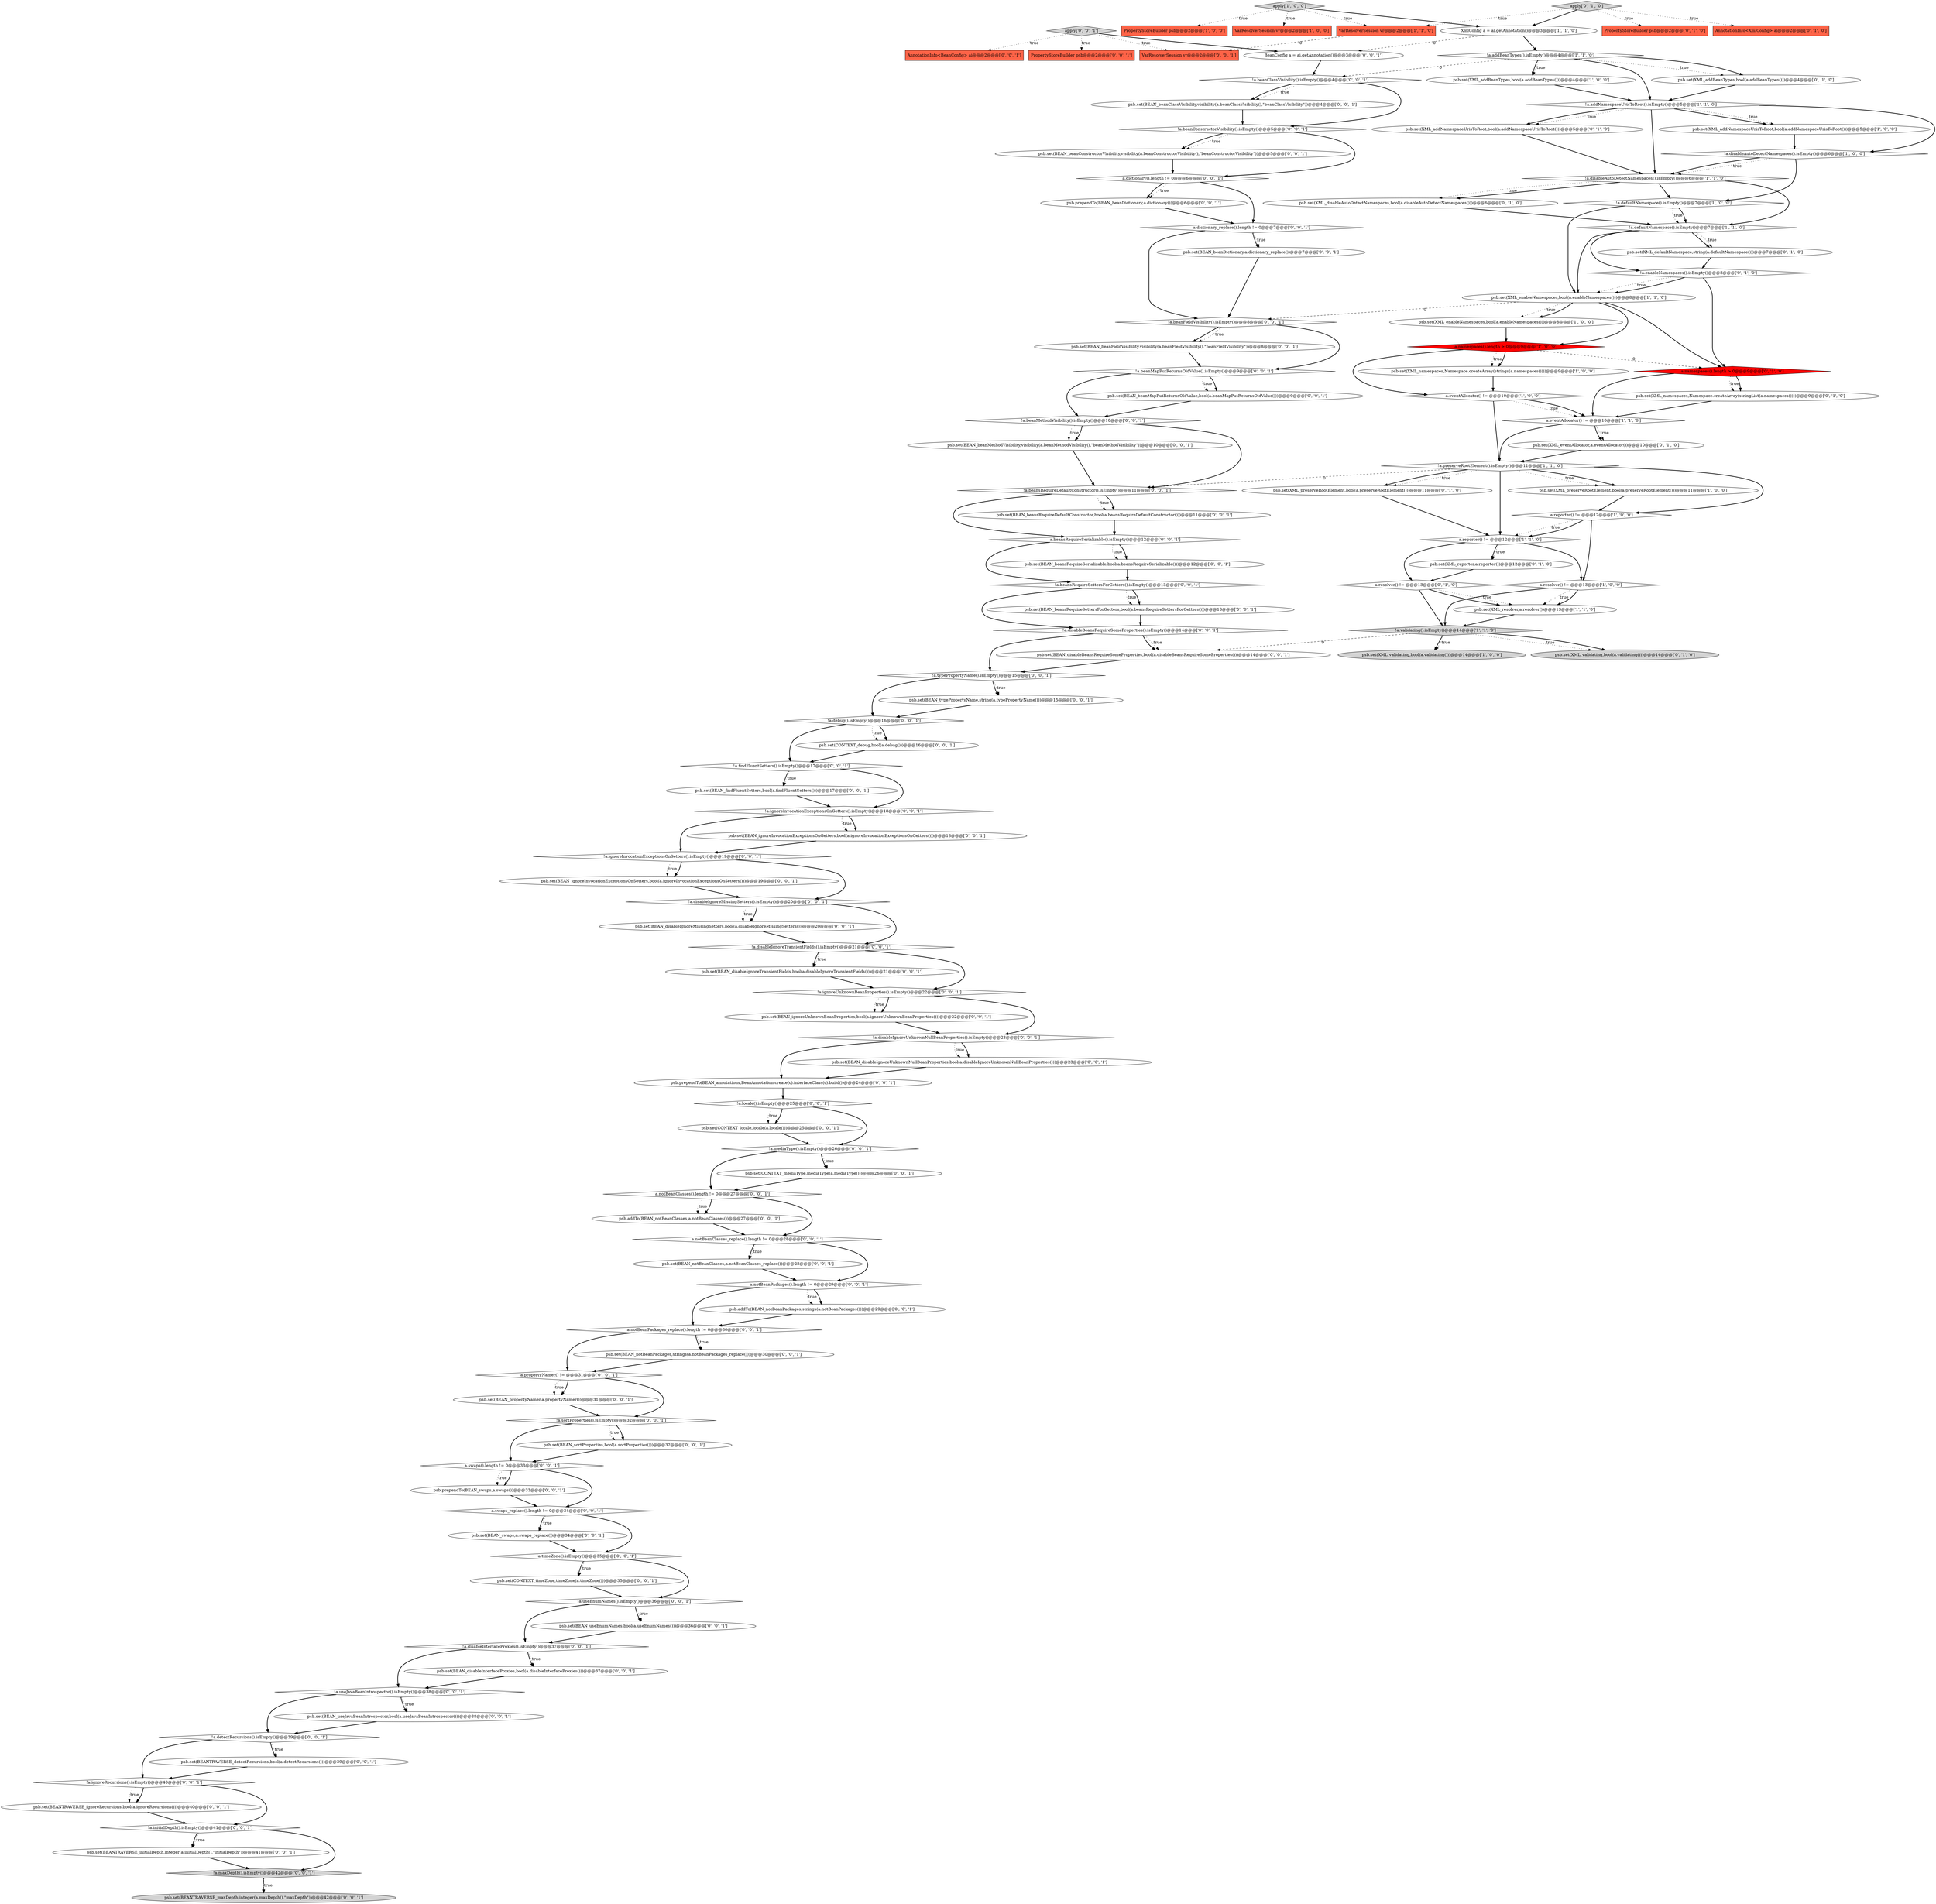digraph {
29 [style = filled, label = "psb.set(XML_disableAutoDetectNamespaces,bool(a.disableAutoDetectNamespaces()))@@@6@@@['0', '1', '0']", fillcolor = white, shape = ellipse image = "AAA0AAABBB2BBB"];
98 [style = filled, label = "!a.beansRequireSettersForGetters().isEmpty()@@@13@@@['0', '0', '1']", fillcolor = white, shape = diamond image = "AAA0AAABBB3BBB"];
72 [style = filled, label = "!a.beanClassVisibility().isEmpty()@@@4@@@['0', '0', '1']", fillcolor = white, shape = diamond image = "AAA0AAABBB3BBB"];
15 [style = filled, label = "apply['1', '0', '0']", fillcolor = lightgray, shape = diamond image = "AAA0AAABBB1BBB"];
114 [style = filled, label = "psb.set(CONTEXT_locale,locale(a.locale()))@@@25@@@['0', '0', '1']", fillcolor = white, shape = ellipse image = "AAA0AAABBB3BBB"];
102 [style = filled, label = "psb.set(BEAN_disableBeansRequireSomeProperties,bool(a.disableBeansRequireSomeProperties()))@@@14@@@['0', '0', '1']", fillcolor = white, shape = ellipse image = "AAA0AAABBB3BBB"];
116 [style = filled, label = "!a.typePropertyName().isEmpty()@@@15@@@['0', '0', '1']", fillcolor = white, shape = diamond image = "AAA0AAABBB3BBB"];
55 [style = filled, label = "psb.set(BEAN_disableIgnoreMissingSetters,bool(a.disableIgnoreMissingSetters()))@@@20@@@['0', '0', '1']", fillcolor = white, shape = ellipse image = "AAA0AAABBB3BBB"];
93 [style = filled, label = "psb.prependTo(BEAN_swaps,a.swaps())@@@33@@@['0', '0', '1']", fillcolor = white, shape = ellipse image = "AAA0AAABBB3BBB"];
38 [style = filled, label = "a.namespaces().length > 0@@@9@@@['0', '1', '0']", fillcolor = red, shape = diamond image = "AAA1AAABBB2BBB"];
107 [style = filled, label = "psb.set(BEANTRAVERSE_initialDepth,integer(a.initialDepth(),\"initialDepth\"))@@@41@@@['0', '0', '1']", fillcolor = white, shape = ellipse image = "AAA0AAABBB3BBB"];
120 [style = filled, label = "a.notBeanClasses().length != 0@@@27@@@['0', '0', '1']", fillcolor = white, shape = diamond image = "AAA0AAABBB3BBB"];
39 [style = filled, label = "psb.set(XML_eventAllocator,a.eventAllocator())@@@10@@@['0', '1', '0']", fillcolor = white, shape = ellipse image = "AAA0AAABBB2BBB"];
101 [style = filled, label = "psb.set(BEAN_beanConstructorVisibility,visibility(a.beanConstructorVisibility(),\"beanConstructorVisibility\"))@@@5@@@['0', '0', '1']", fillcolor = white, shape = ellipse image = "AAA0AAABBB3BBB"];
7 [style = filled, label = "!a.addBeanTypes().isEmpty()@@@4@@@['1', '1', '0']", fillcolor = white, shape = diamond image = "AAA0AAABBB1BBB"];
25 [style = filled, label = "psb.set(XML_enableNamespaces,bool(a.enableNamespaces()))@@@8@@@['1', '1', '0']", fillcolor = white, shape = ellipse image = "AAA0AAABBB1BBB"];
71 [style = filled, label = "psb.prependTo(BEAN_beanDictionary,a.dictionary())@@@6@@@['0', '0', '1']", fillcolor = white, shape = ellipse image = "AAA0AAABBB3BBB"];
122 [style = filled, label = "psb.set(BEAN_ignoreUnknownBeanProperties,bool(a.ignoreUnknownBeanProperties()))@@@22@@@['0', '0', '1']", fillcolor = white, shape = ellipse image = "AAA0AAABBB3BBB"];
88 [style = filled, label = "psb.set(BEANTRAVERSE_ignoreRecursions,bool(a.ignoreRecursions()))@@@40@@@['0', '0', '1']", fillcolor = white, shape = ellipse image = "AAA0AAABBB3BBB"];
50 [style = filled, label = "apply['0', '0', '1']", fillcolor = lightgray, shape = diamond image = "AAA0AAABBB3BBB"];
92 [style = filled, label = "!a.detectRecursions().isEmpty()@@@39@@@['0', '0', '1']", fillcolor = white, shape = diamond image = "AAA0AAABBB3BBB"];
58 [style = filled, label = "psb.addTo(BEAN_notBeanClasses,a.notBeanClasses())@@@27@@@['0', '0', '1']", fillcolor = white, shape = ellipse image = "AAA0AAABBB3BBB"];
41 [style = filled, label = "psb.set(XML_defaultNamespace,string(a.defaultNamespace()))@@@7@@@['0', '1', '0']", fillcolor = white, shape = ellipse image = "AAA0AAABBB2BBB"];
45 [style = filled, label = "!a.debug().isEmpty()@@@16@@@['0', '0', '1']", fillcolor = white, shape = diamond image = "AAA0AAABBB3BBB"];
13 [style = filled, label = "psb.set(XML_preserveRootElement,bool(a.preserveRootElement()))@@@11@@@['1', '0', '0']", fillcolor = white, shape = ellipse image = "AAA0AAABBB1BBB"];
111 [style = filled, label = "psb.set(BEAN_beansRequireSettersForGetters,bool(a.beansRequireSettersForGetters()))@@@13@@@['0', '0', '1']", fillcolor = white, shape = ellipse image = "AAA0AAABBB3BBB"];
84 [style = filled, label = "a.notBeanClasses_replace().length != 0@@@28@@@['0', '0', '1']", fillcolor = white, shape = diamond image = "AAA0AAABBB3BBB"];
86 [style = filled, label = "a.propertyNamer() != @@@31@@@['0', '0', '1']", fillcolor = white, shape = diamond image = "AAA0AAABBB3BBB"];
113 [style = filled, label = "psb.set(CONTEXT_timeZone,timeZone(a.timeZone()))@@@35@@@['0', '0', '1']", fillcolor = white, shape = ellipse image = "AAA0AAABBB3BBB"];
36 [style = filled, label = "PropertyStoreBuilder psb@@@2@@@['0', '1', '0']", fillcolor = tomato, shape = box image = "AAA0AAABBB2BBB"];
12 [style = filled, label = "psb.set(XML_namespaces,Namespace.createArray(strings(a.namespaces())))@@@9@@@['1', '0', '0']", fillcolor = white, shape = ellipse image = "AAA0AAABBB1BBB"];
85 [style = filled, label = "!a.findFluentSetters().isEmpty()@@@17@@@['0', '0', '1']", fillcolor = white, shape = diamond image = "AAA0AAABBB3BBB"];
21 [style = filled, label = "VarResolverSession vr@@@2@@@['1', '1', '0']", fillcolor = tomato, shape = box image = "AAA0AAABBB1BBB"];
83 [style = filled, label = "!a.initialDepth().isEmpty()@@@41@@@['0', '0', '1']", fillcolor = white, shape = diamond image = "AAA0AAABBB3BBB"];
109 [style = filled, label = "!a.beanMapPutReturnsOldValue().isEmpty()@@@9@@@['0', '0', '1']", fillcolor = white, shape = diamond image = "AAA0AAABBB3BBB"];
77 [style = filled, label = "psb.set(BEAN_propertyNamer,a.propertyNamer())@@@31@@@['0', '0', '1']", fillcolor = white, shape = ellipse image = "AAA0AAABBB3BBB"];
27 [style = filled, label = "psb.set(XML_validating,bool(a.validating()))@@@14@@@['0', '1', '0']", fillcolor = lightgray, shape = ellipse image = "AAA0AAABBB2BBB"];
42 [style = filled, label = "psb.set(BEAN_beanClassVisibility,visibility(a.beanClassVisibility(),\"beanClassVisibility\"))@@@4@@@['0', '0', '1']", fillcolor = white, shape = ellipse image = "AAA0AAABBB3BBB"];
87 [style = filled, label = "psb.set(BEAN_disableIgnoreTransientFields,bool(a.disableIgnoreTransientFields()))@@@21@@@['0', '0', '1']", fillcolor = white, shape = ellipse image = "AAA0AAABBB3BBB"];
89 [style = filled, label = "!a.useEnumNames().isEmpty()@@@36@@@['0', '0', '1']", fillcolor = white, shape = diamond image = "AAA0AAABBB3BBB"];
8 [style = filled, label = "a.reporter() != @@@12@@@['1', '0', '0']", fillcolor = white, shape = diamond image = "AAA0AAABBB1BBB"];
62 [style = filled, label = "a.swaps().length != 0@@@33@@@['0', '0', '1']", fillcolor = white, shape = diamond image = "AAA0AAABBB3BBB"];
100 [style = filled, label = "psb.set(BEAN_beanFieldVisibility,visibility(a.beanFieldVisibility(),\"beanFieldVisibility\"))@@@8@@@['0', '0', '1']", fillcolor = white, shape = ellipse image = "AAA0AAABBB3BBB"];
119 [style = filled, label = "psb.set(BEAN_beanDictionary,a.dictionary_replace())@@@7@@@['0', '0', '1']", fillcolor = white, shape = ellipse image = "AAA0AAABBB3BBB"];
74 [style = filled, label = "psb.prependTo(BEAN_annotations,BeanAnnotation.create(c).interfaceClass(c).build())@@@24@@@['0', '0', '1']", fillcolor = white, shape = ellipse image = "AAA0AAABBB3BBB"];
18 [style = filled, label = "XmlConfig a = ai.getAnnotation()@@@3@@@['1', '1', '0']", fillcolor = white, shape = ellipse image = "AAA0AAABBB1BBB"];
28 [style = filled, label = "psb.set(XML_addNamespaceUrisToRoot,bool(a.addNamespaceUrisToRoot()))@@@5@@@['0', '1', '0']", fillcolor = white, shape = ellipse image = "AAA0AAABBB2BBB"];
51 [style = filled, label = "!a.ignoreRecursions().isEmpty()@@@40@@@['0', '0', '1']", fillcolor = white, shape = diamond image = "AAA0AAABBB3BBB"];
47 [style = filled, label = "a.dictionary().length != 0@@@6@@@['0', '0', '1']", fillcolor = white, shape = diamond image = "AAA0AAABBB3BBB"];
22 [style = filled, label = "!a.validating().isEmpty()@@@14@@@['1', '1', '0']", fillcolor = lightgray, shape = diamond image = "AAA0AAABBB1BBB"];
6 [style = filled, label = "psb.set(XML_addBeanTypes,bool(a.addBeanTypes()))@@@4@@@['1', '0', '0']", fillcolor = white, shape = ellipse image = "AAA0AAABBB1BBB"];
26 [style = filled, label = "a.eventAllocator() != @@@10@@@['1', '1', '0']", fillcolor = white, shape = diamond image = "AAA0AAABBB1BBB"];
10 [style = filled, label = "PropertyStoreBuilder psb@@@2@@@['1', '0', '0']", fillcolor = tomato, shape = box image = "AAA0AAABBB1BBB"];
95 [style = filled, label = "!a.ignoreInvocationExceptionsOnSetters().isEmpty()@@@19@@@['0', '0', '1']", fillcolor = white, shape = diamond image = "AAA0AAABBB3BBB"];
0 [style = filled, label = "!a.defaultNamespace().isEmpty()@@@7@@@['1', '0', '0']", fillcolor = white, shape = diamond image = "AAA0AAABBB1BBB"];
70 [style = filled, label = "VarResolverSession vr@@@2@@@['0', '0', '1']", fillcolor = tomato, shape = box image = "AAA0AAABBB3BBB"];
103 [style = filled, label = "!a.beanFieldVisibility().isEmpty()@@@8@@@['0', '0', '1']", fillcolor = white, shape = diamond image = "AAA0AAABBB3BBB"];
3 [style = filled, label = "a.eventAllocator() != @@@10@@@['1', '0', '0']", fillcolor = white, shape = diamond image = "AAA0AAABBB1BBB"];
46 [style = filled, label = "PropertyStoreBuilder psb@@@2@@@['0', '0', '1']", fillcolor = tomato, shape = box image = "AAA0AAABBB3BBB"];
112 [style = filled, label = "psb.set(BEAN_notBeanPackages,strings(a.notBeanPackages_replace()))@@@30@@@['0', '0', '1']", fillcolor = white, shape = ellipse image = "AAA0AAABBB3BBB"];
16 [style = filled, label = "VarResolverSession vr@@@2@@@['1', '0', '0']", fillcolor = tomato, shape = box image = "AAA0AAABBB1BBB"];
53 [style = filled, label = "!a.disableInterfaceProxies().isEmpty()@@@37@@@['0', '0', '1']", fillcolor = white, shape = diamond image = "AAA0AAABBB3BBB"];
23 [style = filled, label = "psb.set(XML_enableNamespaces,bool(a.enableNamespaces()))@@@8@@@['1', '0', '0']", fillcolor = white, shape = ellipse image = "AAA0AAABBB1BBB"];
123 [style = filled, label = "!a.useJavaBeanIntrospector().isEmpty()@@@38@@@['0', '0', '1']", fillcolor = white, shape = diamond image = "AAA0AAABBB3BBB"];
56 [style = filled, label = "psb.set(BEAN_findFluentSetters,bool(a.findFluentSetters()))@@@17@@@['0', '0', '1']", fillcolor = white, shape = ellipse image = "AAA0AAABBB3BBB"];
60 [style = filled, label = "BeanConfig a = ai.getAnnotation()@@@3@@@['0', '0', '1']", fillcolor = white, shape = ellipse image = "AAA0AAABBB3BBB"];
66 [style = filled, label = "psb.set(BEAN_ignoreInvocationExceptionsOnGetters,bool(a.ignoreInvocationExceptionsOnGetters()))@@@18@@@['0', '0', '1']", fillcolor = white, shape = ellipse image = "AAA0AAABBB3BBB"];
49 [style = filled, label = "!a.mediaType().isEmpty()@@@26@@@['0', '0', '1']", fillcolor = white, shape = diamond image = "AAA0AAABBB3BBB"];
104 [style = filled, label = "psb.set(BEAN_notBeanClasses,a.notBeanClasses_replace())@@@28@@@['0', '0', '1']", fillcolor = white, shape = ellipse image = "AAA0AAABBB3BBB"];
52 [style = filled, label = "psb.set(BEAN_typePropertyName,string(a.typePropertyName()))@@@15@@@['0', '0', '1']", fillcolor = white, shape = ellipse image = "AAA0AAABBB3BBB"];
2 [style = filled, label = "!a.addNamespaceUrisToRoot().isEmpty()@@@5@@@['1', '1', '0']", fillcolor = white, shape = diamond image = "AAA0AAABBB1BBB"];
11 [style = filled, label = "!a.disableAutoDetectNamespaces().isEmpty()@@@6@@@['1', '1', '0']", fillcolor = white, shape = diamond image = "AAA0AAABBB1BBB"];
68 [style = filled, label = "!a.beansRequireSerializable().isEmpty()@@@12@@@['0', '0', '1']", fillcolor = white, shape = diamond image = "AAA0AAABBB3BBB"];
76 [style = filled, label = "!a.beansRequireDefaultConstructor().isEmpty()@@@11@@@['0', '0', '1']", fillcolor = white, shape = diamond image = "AAA0AAABBB3BBB"];
57 [style = filled, label = "psb.set(BEAN_useJavaBeanIntrospector,bool(a.useJavaBeanIntrospector()))@@@38@@@['0', '0', '1']", fillcolor = white, shape = ellipse image = "AAA0AAABBB3BBB"];
94 [style = filled, label = "psb.set(BEANTRAVERSE_maxDepth,integer(a.maxDepth(),\"maxDepth\"))@@@42@@@['0', '0', '1']", fillcolor = lightgray, shape = ellipse image = "AAA0AAABBB3BBB"];
30 [style = filled, label = "psb.set(XML_addBeanTypes,bool(a.addBeanTypes()))@@@4@@@['0', '1', '0']", fillcolor = white, shape = ellipse image = "AAA0AAABBB2BBB"];
99 [style = filled, label = "psb.set(BEAN_swaps,a.swaps_replace())@@@34@@@['0', '0', '1']", fillcolor = white, shape = ellipse image = "AAA0AAABBB3BBB"];
117 [style = filled, label = "psb.set(BEAN_ignoreInvocationExceptionsOnSetters,bool(a.ignoreInvocationExceptionsOnSetters()))@@@19@@@['0', '0', '1']", fillcolor = white, shape = ellipse image = "AAA0AAABBB3BBB"];
73 [style = filled, label = "psb.set(BEAN_beansRequireDefaultConstructor,bool(a.beansRequireDefaultConstructor()))@@@11@@@['0', '0', '1']", fillcolor = white, shape = ellipse image = "AAA0AAABBB3BBB"];
5 [style = filled, label = "!a.disableAutoDetectNamespaces().isEmpty()@@@6@@@['1', '0', '0']", fillcolor = white, shape = diamond image = "AAA0AAABBB1BBB"];
20 [style = filled, label = "!a.preserveRootElement().isEmpty()@@@11@@@['1', '1', '0']", fillcolor = white, shape = diamond image = "AAA0AAABBB1BBB"];
108 [style = filled, label = "!a.beanConstructorVisibility().isEmpty()@@@5@@@['0', '0', '1']", fillcolor = white, shape = diamond image = "AAA0AAABBB3BBB"];
118 [style = filled, label = "a.dictionary_replace().length != 0@@@7@@@['0', '0', '1']", fillcolor = white, shape = diamond image = "AAA0AAABBB3BBB"];
37 [style = filled, label = "apply['0', '1', '0']", fillcolor = lightgray, shape = diamond image = "AAA0AAABBB2BBB"];
106 [style = filled, label = "psb.set(BEAN_disableIgnoreUnknownNullBeanProperties,bool(a.disableIgnoreUnknownNullBeanProperties()))@@@23@@@['0', '0', '1']", fillcolor = white, shape = ellipse image = "AAA0AAABBB3BBB"];
78 [style = filled, label = "!a.disableIgnoreTransientFields().isEmpty()@@@21@@@['0', '0', '1']", fillcolor = white, shape = diamond image = "AAA0AAABBB3BBB"];
59 [style = filled, label = "!a.timeZone().isEmpty()@@@35@@@['0', '0', '1']", fillcolor = white, shape = diamond image = "AAA0AAABBB3BBB"];
61 [style = filled, label = "!a.ignoreInvocationExceptionsOnGetters().isEmpty()@@@18@@@['0', '0', '1']", fillcolor = white, shape = diamond image = "AAA0AAABBB3BBB"];
121 [style = filled, label = "psb.set(CONTEXT_debug,bool(a.debug()))@@@16@@@['0', '0', '1']", fillcolor = white, shape = ellipse image = "AAA0AAABBB3BBB"];
43 [style = filled, label = "!a.disableIgnoreMissingSetters().isEmpty()@@@20@@@['0', '0', '1']", fillcolor = white, shape = diamond image = "AAA0AAABBB3BBB"];
35 [style = filled, label = "a.resolver() != @@@13@@@['0', '1', '0']", fillcolor = white, shape = diamond image = "AAA0AAABBB2BBB"];
24 [style = filled, label = "!a.defaultNamespace().isEmpty()@@@7@@@['1', '1', '0']", fillcolor = white, shape = diamond image = "AAA0AAABBB1BBB"];
67 [style = filled, label = "!a.ignoreUnknownBeanProperties().isEmpty()@@@22@@@['0', '0', '1']", fillcolor = white, shape = diamond image = "AAA0AAABBB3BBB"];
80 [style = filled, label = "psb.set(BEAN_useEnumNames,bool(a.useEnumNames()))@@@36@@@['0', '0', '1']", fillcolor = white, shape = ellipse image = "AAA0AAABBB3BBB"];
69 [style = filled, label = "!a.locale().isEmpty()@@@25@@@['0', '0', '1']", fillcolor = white, shape = diamond image = "AAA0AAABBB3BBB"];
65 [style = filled, label = "AnnotationInfo<BeanConfig> ai@@@2@@@['0', '0', '1']", fillcolor = tomato, shape = box image = "AAA0AAABBB3BBB"];
91 [style = filled, label = "psb.set(BEAN_sortProperties,bool(a.sortProperties()))@@@32@@@['0', '0', '1']", fillcolor = white, shape = ellipse image = "AAA0AAABBB3BBB"];
14 [style = filled, label = "a.namespaces().length > 0@@@9@@@['1', '0', '0']", fillcolor = red, shape = diamond image = "AAA1AAABBB1BBB"];
79 [style = filled, label = "psb.set(BEAN_disableInterfaceProxies,bool(a.disableInterfaceProxies()))@@@37@@@['0', '0', '1']", fillcolor = white, shape = ellipse image = "AAA0AAABBB3BBB"];
64 [style = filled, label = "a.notBeanPackages_replace().length != 0@@@30@@@['0', '0', '1']", fillcolor = white, shape = diamond image = "AAA0AAABBB3BBB"];
90 [style = filled, label = "psb.set(CONTEXT_mediaType,mediaType(a.mediaType()))@@@26@@@['0', '0', '1']", fillcolor = white, shape = ellipse image = "AAA0AAABBB3BBB"];
44 [style = filled, label = "!a.disableBeansRequireSomeProperties().isEmpty()@@@14@@@['0', '0', '1']", fillcolor = white, shape = diamond image = "AAA0AAABBB3BBB"];
81 [style = filled, label = "!a.maxDepth().isEmpty()@@@42@@@['0', '0', '1']", fillcolor = lightgray, shape = diamond image = "AAA0AAABBB3BBB"];
105 [style = filled, label = "a.swaps_replace().length != 0@@@34@@@['0', '0', '1']", fillcolor = white, shape = diamond image = "AAA0AAABBB3BBB"];
17 [style = filled, label = "a.resolver() != @@@13@@@['1', '0', '0']", fillcolor = white, shape = diamond image = "AAA0AAABBB1BBB"];
40 [style = filled, label = "psb.set(XML_preserveRootElement,bool(a.preserveRootElement()))@@@11@@@['0', '1', '0']", fillcolor = white, shape = ellipse image = "AAA0AAABBB2BBB"];
115 [style = filled, label = "!a.disableIgnoreUnknownNullBeanProperties().isEmpty()@@@23@@@['0', '0', '1']", fillcolor = white, shape = diamond image = "AAA0AAABBB3BBB"];
1 [style = filled, label = "psb.set(XML_addNamespaceUrisToRoot,bool(a.addNamespaceUrisToRoot()))@@@5@@@['1', '0', '0']", fillcolor = white, shape = ellipse image = "AAA0AAABBB1BBB"];
33 [style = filled, label = "psb.set(XML_namespaces,Namespace.createArray(stringList(a.namespaces())))@@@9@@@['0', '1', '0']", fillcolor = white, shape = ellipse image = "AAA0AAABBB2BBB"];
4 [style = filled, label = "psb.set(XML_validating,bool(a.validating()))@@@14@@@['1', '0', '0']", fillcolor = lightgray, shape = ellipse image = "AAA0AAABBB1BBB"];
34 [style = filled, label = "psb.set(XML_reporter,a.reporter())@@@12@@@['0', '1', '0']", fillcolor = white, shape = ellipse image = "AAA0AAABBB2BBB"];
31 [style = filled, label = "!a.enableNamespaces().isEmpty()@@@8@@@['0', '1', '0']", fillcolor = white, shape = diamond image = "AAA0AAABBB2BBB"];
48 [style = filled, label = "psb.addTo(BEAN_notBeanPackages,strings(a.notBeanPackages()))@@@29@@@['0', '0', '1']", fillcolor = white, shape = ellipse image = "AAA0AAABBB3BBB"];
19 [style = filled, label = "psb.set(XML_resolver,a.resolver())@@@13@@@['1', '1', '0']", fillcolor = white, shape = ellipse image = "AAA0AAABBB1BBB"];
97 [style = filled, label = "!a.sortProperties().isEmpty()@@@32@@@['0', '0', '1']", fillcolor = white, shape = diamond image = "AAA0AAABBB3BBB"];
32 [style = filled, label = "AnnotationInfo<XmlConfig> ai@@@2@@@['0', '1', '0']", fillcolor = tomato, shape = box image = "AAA0AAABBB2BBB"];
82 [style = filled, label = "psb.set(BEAN_beansRequireSerializable,bool(a.beansRequireSerializable()))@@@12@@@['0', '0', '1']", fillcolor = white, shape = ellipse image = "AAA0AAABBB3BBB"];
9 [style = filled, label = "a.reporter() != @@@12@@@['1', '1', '0']", fillcolor = white, shape = diamond image = "AAA0AAABBB1BBB"];
96 [style = filled, label = "a.notBeanPackages().length != 0@@@29@@@['0', '0', '1']", fillcolor = white, shape = diamond image = "AAA0AAABBB3BBB"];
54 [style = filled, label = "!a.beanMethodVisibility().isEmpty()@@@10@@@['0', '0', '1']", fillcolor = white, shape = diamond image = "AAA0AAABBB3BBB"];
63 [style = filled, label = "psb.set(BEAN_beanMapPutReturnsOldValue,bool(a.beanMapPutReturnsOldValue()))@@@9@@@['0', '0', '1']", fillcolor = white, shape = ellipse image = "AAA0AAABBB3BBB"];
110 [style = filled, label = "psb.set(BEAN_beanMethodVisibility,visibility(a.beanMethodVisibility(),\"beanMethodVisibility\"))@@@10@@@['0', '0', '1']", fillcolor = white, shape = ellipse image = "AAA0AAABBB3BBB"];
75 [style = filled, label = "psb.set(BEANTRAVERSE_detectRecursions,bool(a.detectRecursions()))@@@39@@@['0', '0', '1']", fillcolor = white, shape = ellipse image = "AAA0AAABBB3BBB"];
1->5 [style = bold, label=""];
74->69 [style = bold, label=""];
14->3 [style = bold, label=""];
50->65 [style = dotted, label="true"];
77->97 [style = bold, label=""];
83->107 [style = dotted, label="true"];
61->66 [style = bold, label=""];
43->55 [style = bold, label=""];
7->30 [style = bold, label=""];
20->9 [style = bold, label=""];
76->68 [style = bold, label=""];
115->74 [style = bold, label=""];
11->29 [style = bold, label=""];
64->86 [style = bold, label=""];
81->94 [style = bold, label=""];
92->75 [style = dotted, label="true"];
35->19 [style = dotted, label="true"];
25->14 [style = bold, label=""];
116->45 [style = bold, label=""];
116->52 [style = dotted, label="true"];
15->21 [style = dotted, label="true"];
43->78 [style = bold, label=""];
20->40 [style = dotted, label="true"];
9->35 [style = bold, label=""];
22->4 [style = bold, label=""];
96->48 [style = bold, label=""];
100->109 [style = bold, label=""];
45->85 [style = bold, label=""];
84->104 [style = dotted, label="true"];
54->76 [style = bold, label=""];
76->73 [style = bold, label=""];
89->80 [style = dotted, label="true"];
5->11 [style = dotted, label="true"];
64->112 [style = dotted, label="true"];
85->61 [style = bold, label=""];
51->88 [style = bold, label=""];
5->0 [style = bold, label=""];
81->94 [style = dotted, label="true"];
0->25 [style = bold, label=""];
43->55 [style = dotted, label="true"];
0->24 [style = dotted, label="true"];
0->24 [style = bold, label=""];
120->58 [style = bold, label=""];
67->122 [style = bold, label=""];
51->88 [style = dotted, label="true"];
67->122 [style = dotted, label="true"];
37->36 [style = dotted, label="true"];
20->13 [style = dotted, label="true"];
38->26 [style = bold, label=""];
58->84 [style = bold, label=""];
54->110 [style = dotted, label="true"];
98->111 [style = dotted, label="true"];
95->117 [style = bold, label=""];
2->28 [style = bold, label=""];
105->99 [style = dotted, label="true"];
99->59 [style = bold, label=""];
38->33 [style = dotted, label="true"];
42->108 [style = bold, label=""];
88->83 [style = bold, label=""];
78->87 [style = dotted, label="true"];
102->116 [style = bold, label=""];
31->25 [style = dotted, label="true"];
53->79 [style = dotted, label="true"];
7->6 [style = dotted, label="true"];
96->48 [style = dotted, label="true"];
14->12 [style = dotted, label="true"];
116->52 [style = bold, label=""];
69->114 [style = bold, label=""];
59->89 [style = bold, label=""];
123->57 [style = dotted, label="true"];
63->54 [style = bold, label=""];
97->62 [style = bold, label=""];
120->58 [style = dotted, label="true"];
85->56 [style = dotted, label="true"];
52->45 [style = bold, label=""];
68->82 [style = bold, label=""];
86->77 [style = bold, label=""];
9->17 [style = bold, label=""];
3->26 [style = dotted, label="true"];
89->80 [style = bold, label=""];
15->10 [style = dotted, label="true"];
98->44 [style = bold, label=""];
97->91 [style = bold, label=""];
59->113 [style = dotted, label="true"];
15->16 [style = dotted, label="true"];
111->44 [style = bold, label=""];
44->102 [style = bold, label=""];
2->28 [style = dotted, label="true"];
20->76 [style = dashed, label="0"];
118->119 [style = bold, label=""];
6->2 [style = bold, label=""];
23->14 [style = bold, label=""];
8->17 [style = bold, label=""];
92->75 [style = bold, label=""];
61->66 [style = dotted, label="true"];
20->8 [style = bold, label=""];
95->117 [style = dotted, label="true"];
115->106 [style = bold, label=""];
113->89 [style = bold, label=""];
83->81 [style = bold, label=""];
45->121 [style = bold, label=""];
62->93 [style = bold, label=""];
7->2 [style = bold, label=""];
103->100 [style = bold, label=""];
44->116 [style = bold, label=""];
7->6 [style = bold, label=""];
54->110 [style = bold, label=""];
83->107 [style = bold, label=""];
5->11 [style = bold, label=""];
34->35 [style = bold, label=""];
25->23 [style = dotted, label="true"];
18->7 [style = bold, label=""];
38->33 [style = bold, label=""];
39->20 [style = bold, label=""];
22->4 [style = dotted, label="true"];
49->90 [style = dotted, label="true"];
19->22 [style = bold, label=""];
21->70 [style = dashed, label="0"];
26->20 [style = bold, label=""];
49->120 [style = bold, label=""];
25->38 [style = bold, label=""];
112->86 [style = bold, label=""];
68->82 [style = dotted, label="true"];
89->53 [style = bold, label=""];
20->13 [style = bold, label=""];
31->25 [style = bold, label=""];
122->115 [style = bold, label=""];
25->103 [style = dashed, label="0"];
2->1 [style = bold, label=""];
76->73 [style = dotted, label="true"];
11->29 [style = dotted, label="true"];
72->108 [style = bold, label=""];
78->87 [style = bold, label=""];
93->105 [style = bold, label=""];
53->79 [style = bold, label=""];
103->100 [style = dotted, label="true"];
64->112 [style = bold, label=""];
3->26 [style = bold, label=""];
48->64 [style = bold, label=""];
86->77 [style = dotted, label="true"];
40->9 [style = bold, label=""];
31->38 [style = bold, label=""];
117->43 [style = bold, label=""];
121->85 [style = bold, label=""];
44->102 [style = dotted, label="true"];
85->56 [style = bold, label=""];
11->24 [style = bold, label=""];
80->53 [style = bold, label=""];
98->111 [style = bold, label=""];
110->76 [style = bold, label=""];
24->41 [style = bold, label=""];
33->26 [style = bold, label=""];
50->70 [style = dotted, label="true"];
106->74 [style = bold, label=""];
109->63 [style = bold, label=""];
120->84 [style = bold, label=""];
92->51 [style = bold, label=""];
72->42 [style = dotted, label="true"];
18->60 [style = dashed, label="0"];
50->46 [style = dotted, label="true"];
50->60 [style = bold, label=""];
37->32 [style = dotted, label="true"];
24->31 [style = bold, label=""];
60->72 [style = bold, label=""];
49->90 [style = bold, label=""];
24->25 [style = bold, label=""];
62->93 [style = dotted, label="true"];
22->27 [style = dotted, label="true"];
87->67 [style = bold, label=""];
14->38 [style = dashed, label="0"];
17->19 [style = dotted, label="true"];
47->118 [style = bold, label=""];
96->64 [style = bold, label=""];
84->104 [style = bold, label=""];
41->31 [style = bold, label=""];
101->47 [style = bold, label=""];
12->3 [style = bold, label=""];
90->120 [style = bold, label=""];
8->9 [style = dotted, label="true"];
115->106 [style = dotted, label="true"];
108->101 [style = dotted, label="true"];
68->98 [style = bold, label=""];
57->92 [style = bold, label=""];
2->11 [style = bold, label=""];
71->118 [style = bold, label=""];
69->49 [style = bold, label=""];
123->92 [style = bold, label=""];
2->5 [style = bold, label=""];
55->78 [style = bold, label=""];
119->103 [style = bold, label=""];
59->113 [style = bold, label=""];
24->41 [style = dotted, label="true"];
114->49 [style = bold, label=""];
118->103 [style = bold, label=""];
72->42 [style = bold, label=""];
47->71 [style = dotted, label="true"];
107->81 [style = bold, label=""];
25->23 [style = bold, label=""];
51->83 [style = bold, label=""];
35->22 [style = bold, label=""];
104->96 [style = bold, label=""];
28->11 [style = bold, label=""];
26->39 [style = dotted, label="true"];
37->21 [style = dotted, label="true"];
35->19 [style = bold, label=""];
7->72 [style = dashed, label="0"];
67->115 [style = bold, label=""];
105->59 [style = bold, label=""];
45->121 [style = dotted, label="true"];
56->61 [style = bold, label=""];
69->114 [style = dotted, label="true"];
17->22 [style = bold, label=""];
86->97 [style = bold, label=""];
62->105 [style = bold, label=""];
75->51 [style = bold, label=""];
15->18 [style = bold, label=""];
91->62 [style = bold, label=""];
17->19 [style = bold, label=""];
26->39 [style = bold, label=""];
108->47 [style = bold, label=""];
47->71 [style = bold, label=""];
66->95 [style = bold, label=""];
108->101 [style = bold, label=""];
109->63 [style = dotted, label="true"];
20->40 [style = bold, label=""];
11->0 [style = bold, label=""];
3->20 [style = bold, label=""];
84->96 [style = bold, label=""];
53->123 [style = bold, label=""];
22->27 [style = bold, label=""];
123->57 [style = bold, label=""];
9->34 [style = dotted, label="true"];
105->99 [style = bold, label=""];
103->109 [style = bold, label=""];
61->95 [style = bold, label=""];
2->1 [style = dotted, label="true"];
22->102 [style = dashed, label="0"];
14->12 [style = bold, label=""];
78->67 [style = bold, label=""];
82->98 [style = bold, label=""];
8->9 [style = bold, label=""];
109->54 [style = bold, label=""];
37->18 [style = bold, label=""];
118->119 [style = dotted, label="true"];
79->123 [style = bold, label=""];
73->68 [style = bold, label=""];
95->43 [style = bold, label=""];
13->8 [style = bold, label=""];
30->2 [style = bold, label=""];
7->30 [style = dotted, label="true"];
29->24 [style = bold, label=""];
97->91 [style = dotted, label="true"];
9->34 [style = bold, label=""];
}
